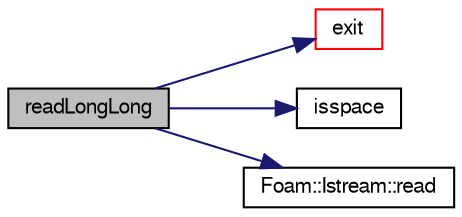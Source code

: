 digraph "readLongLong"
{
  bgcolor="transparent";
  edge [fontname="FreeSans",fontsize="10",labelfontname="FreeSans",labelfontsize="10"];
  node [fontname="FreeSans",fontsize="10",shape=record];
  rankdir="LR";
  Node117193 [label="readLongLong",height=0.2,width=0.4,color="black", fillcolor="grey75", style="filled", fontcolor="black"];
  Node117193 -> Node117194 [color="midnightblue",fontsize="10",style="solid",fontname="FreeSans"];
  Node117194 [label="exit",height=0.2,width=0.4,color="red",URL="$a21124.html#a06ca7250d8e89caf05243ec094843642"];
  Node117193 -> Node117241 [color="midnightblue",fontsize="10",style="solid",fontname="FreeSans"];
  Node117241 [label="isspace",height=0.2,width=0.4,color="black",URL="$a21124.html#ac59aa3b8348ab76e8621faf6ff2ead9b"];
  Node117193 -> Node117242 [color="midnightblue",fontsize="10",style="solid",fontname="FreeSans"];
  Node117242 [label="Foam::Istream::read",height=0.2,width=0.4,color="black",URL="$a26234.html#a89057c9d9e24ba872ccb8546086498ec",tooltip="Return next token from stream. "];
}
